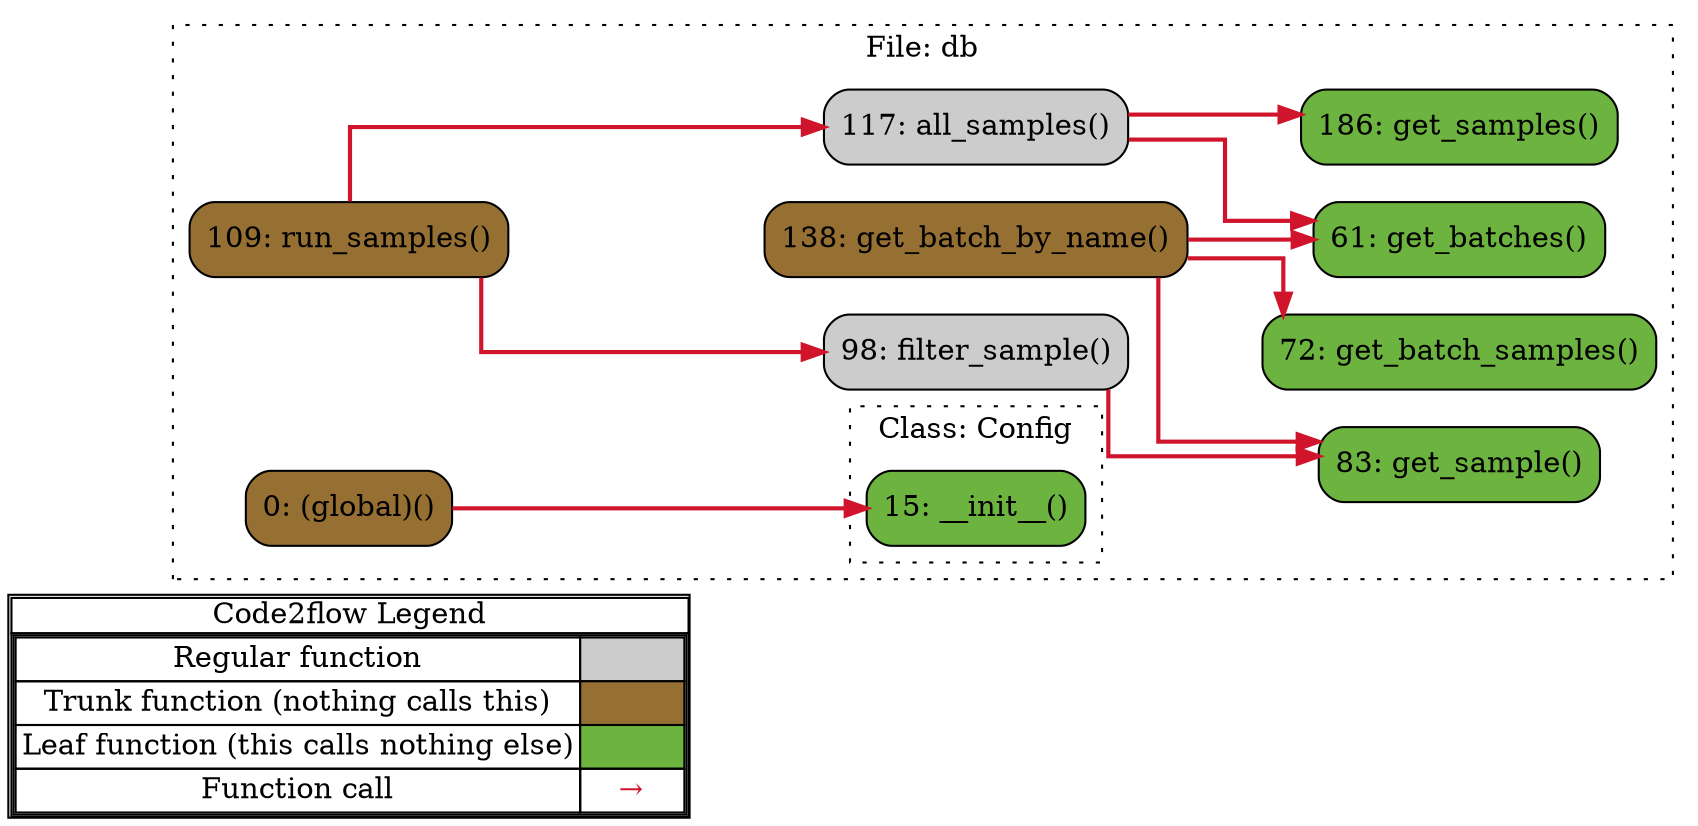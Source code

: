 digraph G {
concentrate=true;
splines="ortho";
rankdir="LR";
subgraph legend{
    rank = min;
    label = "legend";
    Legend [shape=none, margin=0, label = <
        <table cellspacing="0" cellpadding="0" border="1"><tr><td>Code2flow Legend</td></tr><tr><td>
        <table cellspacing="0">
        <tr><td>Regular function</td><td width="50px" bgcolor='#cccccc'></td></tr>
        <tr><td>Trunk function (nothing calls this)</td><td bgcolor='#966F33'></td></tr>
        <tr><td>Leaf function (this calls nothing else)</td><td bgcolor='#6db33f'></td></tr>
        <tr><td>Function call</td><td><font color='#cf142b'>&#8594;</font></td></tr>
        </table></td></tr></table>
        >];
}node_61e64d6e [label="117: all_samples()" name="db::all_samples" shape="rect" style="rounded,filled" fillcolor="#cccccc" ];
node_dbe60978 [label="72: get_batch_samples()" name="db::get_batch_samples" shape="rect" style="rounded,filled" fillcolor="#6db33f" ];
node_9ddb3cd0 [label="15: __init__()" name="db::Config.__init__" shape="rect" style="rounded,filled" fillcolor="#6db33f" ];
node_e909580c [label="109: run_samples()" name="db::run_samples" shape="rect" style="rounded,filled" fillcolor="#966F33" ];
node_f87ca5f0 [label="138: get_batch_by_name()" name="db::get_batch_by_name" shape="rect" style="rounded,filled" fillcolor="#966F33" ];
node_91aa5d6b [label="83: get_sample()" name="db::get_sample" shape="rect" style="rounded,filled" fillcolor="#6db33f" ];
node_99e3d7d9 [label="61: get_batches()" name="db::get_batches" shape="rect" style="rounded,filled" fillcolor="#6db33f" ];
node_df118028 [label="186: get_samples()" name="db::get_samples" shape="rect" style="rounded,filled" fillcolor="#6db33f" ];
node_72196767 [label="0: (global)()" name="db::(global)" shape="rect" style="rounded,filled" fillcolor="#966F33" ];
node_1f733591 [label="98: filter_sample()" name="db::filter_sample" shape="rect" style="rounded,filled" fillcolor="#cccccc" ];
node_1f733591 -> node_91aa5d6b [color="#cf142b" penwidth="2"];
node_e909580c -> node_61e64d6e [color="#cf142b" penwidth="2"];
node_e909580c -> node_1f733591 [color="#cf142b" penwidth="2"];
node_61e64d6e -> node_99e3d7d9 [color="#cf142b" penwidth="2"];
node_61e64d6e -> node_df118028 [color="#cf142b" penwidth="2"];
node_f87ca5f0 -> node_99e3d7d9 [color="#cf142b" penwidth="2"];
node_f87ca5f0 -> node_dbe60978 [color="#cf142b" penwidth="2"];
node_f87ca5f0 -> node_91aa5d6b [color="#cf142b" penwidth="2"];
node_72196767 -> node_9ddb3cd0 [color="#cf142b" penwidth="2"];
subgraph cluster_3da300e9 {
    node_99e3d7d9 node_dbe60978 node_91aa5d6b node_1f733591 node_e909580c node_61e64d6e node_f87ca5f0 node_df118028 node_72196767;
    label="File: db";
    name="db";
    style="filled";
    graph[style=dotted];
    subgraph cluster_dfa46037 {
        node_9ddb3cd0;
        label="Class: Config";
        name="Config";
        style="filled";
        graph[style=dotted];
    };
};
}
